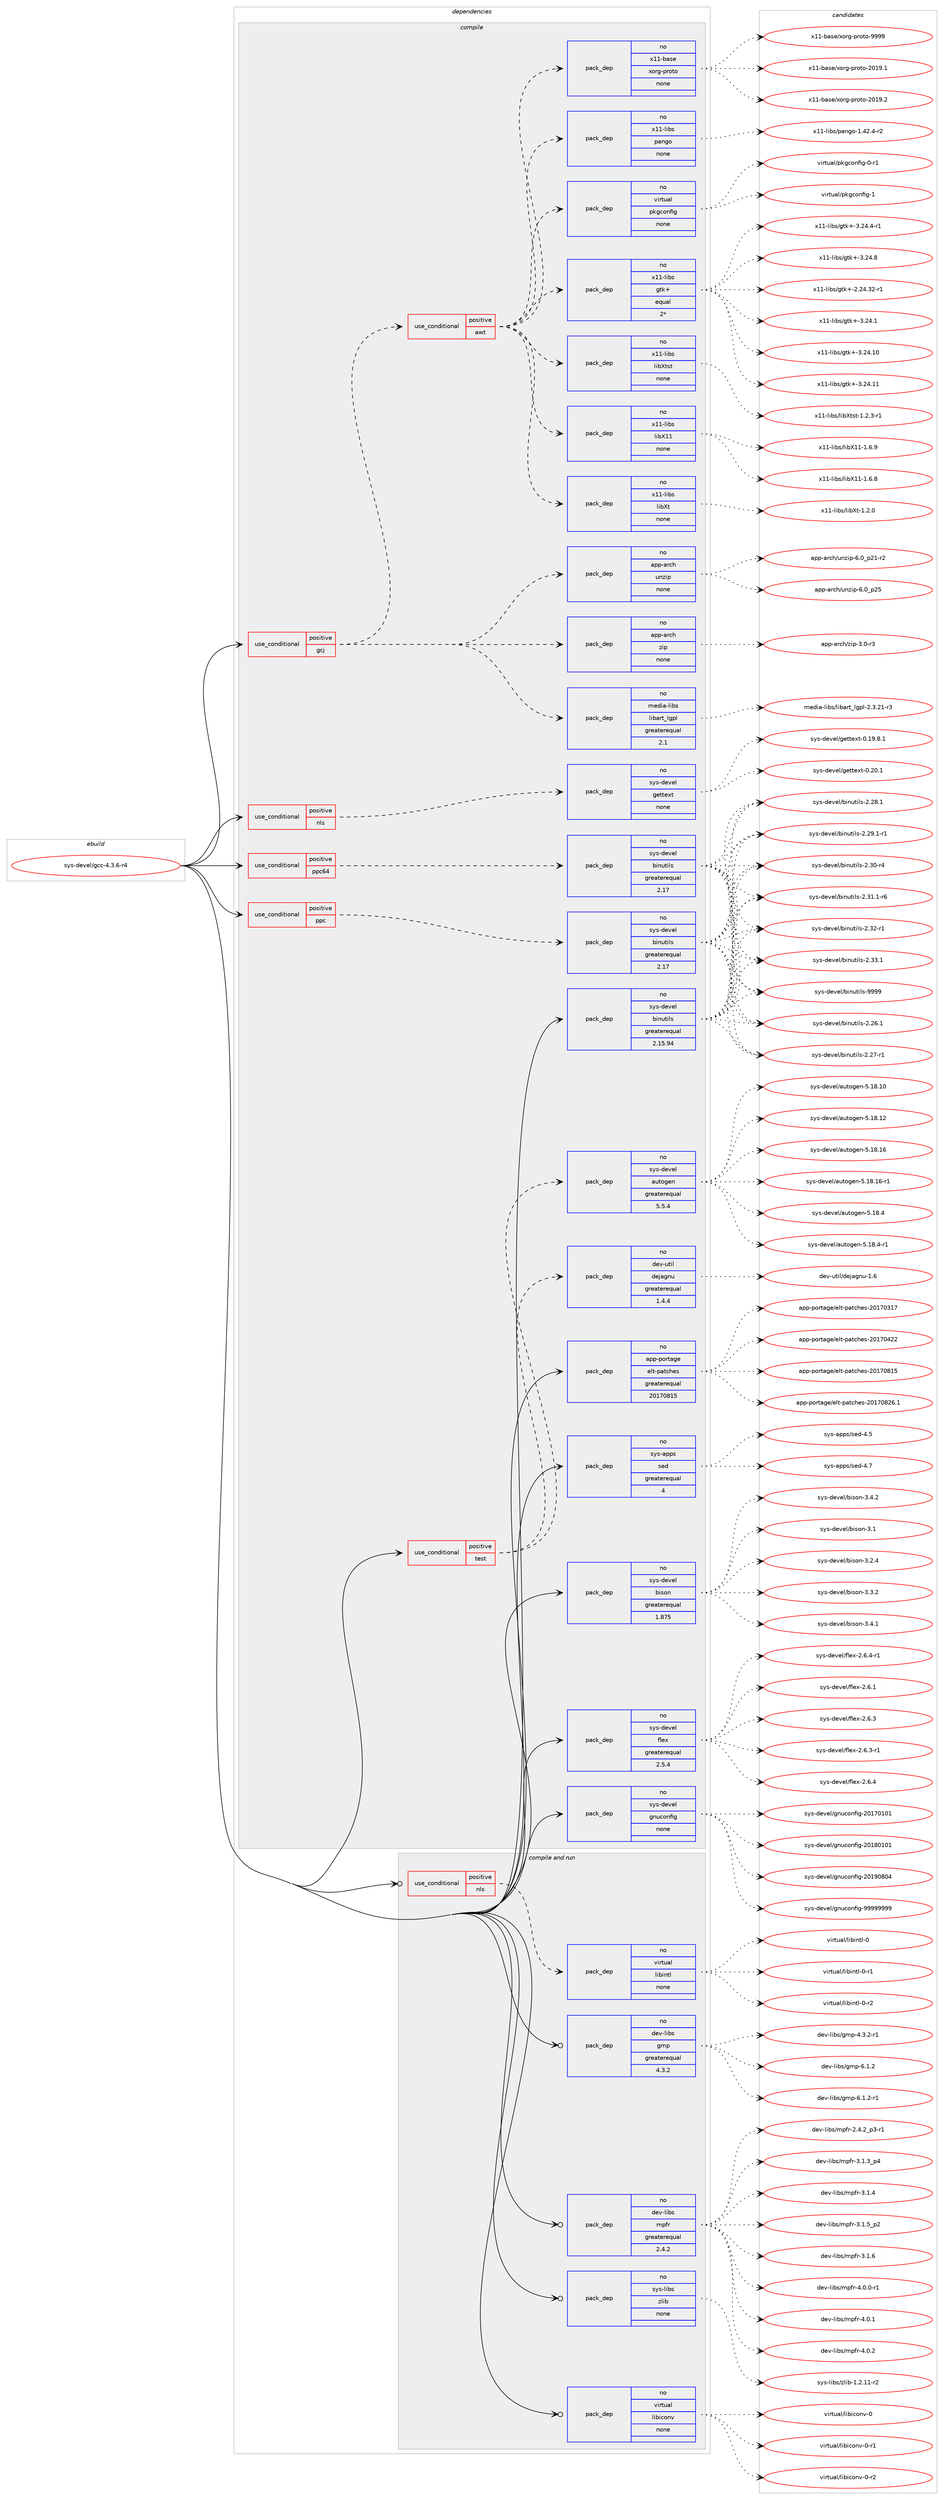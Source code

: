 digraph prolog {

# *************
# Graph options
# *************

newrank=true;
concentrate=true;
compound=true;
graph [rankdir=LR,fontname=Helvetica,fontsize=10,ranksep=1.5];#, ranksep=2.5, nodesep=0.2];
edge  [arrowhead=vee];
node  [fontname=Helvetica,fontsize=10];

# **********
# The ebuild
# **********

subgraph cluster_leftcol {
color=gray;
rank=same;
label=<<i>ebuild</i>>;
id [label="sys-devel/gcc-4.3.6-r4", color=red, width=4, href="../sys-devel/gcc-4.3.6-r4.svg"];
}

# ****************
# The dependencies
# ****************

subgraph cluster_midcol {
color=gray;
label=<<i>dependencies</i>>;
subgraph cluster_compile {
fillcolor="#eeeeee";
style=filled;
label=<<i>compile</i>>;
subgraph cond213750 {
dependency889070 [label=<<TABLE BORDER="0" CELLBORDER="1" CELLSPACING="0" CELLPADDING="4"><TR><TD ROWSPAN="3" CELLPADDING="10">use_conditional</TD></TR><TR><TD>positive</TD></TR><TR><TD>gcj</TD></TR></TABLE>>, shape=none, color=red];
subgraph cond213751 {
dependency889071 [label=<<TABLE BORDER="0" CELLBORDER="1" CELLSPACING="0" CELLPADDING="4"><TR><TD ROWSPAN="3" CELLPADDING="10">use_conditional</TD></TR><TR><TD>positive</TD></TR><TR><TD>awt</TD></TR></TABLE>>, shape=none, color=red];
subgraph pack659759 {
dependency889072 [label=<<TABLE BORDER="0" CELLBORDER="1" CELLSPACING="0" CELLPADDING="4" WIDTH="220"><TR><TD ROWSPAN="6" CELLPADDING="30">pack_dep</TD></TR><TR><TD WIDTH="110">no</TD></TR><TR><TD>x11-base</TD></TR><TR><TD>xorg-proto</TD></TR><TR><TD>none</TD></TR><TR><TD></TD></TR></TABLE>>, shape=none, color=blue];
}
dependency889071:e -> dependency889072:w [weight=20,style="dashed",arrowhead="vee"];
subgraph pack659760 {
dependency889073 [label=<<TABLE BORDER="0" CELLBORDER="1" CELLSPACING="0" CELLPADDING="4" WIDTH="220"><TR><TD ROWSPAN="6" CELLPADDING="30">pack_dep</TD></TR><TR><TD WIDTH="110">no</TD></TR><TR><TD>x11-libs</TD></TR><TR><TD>libXt</TD></TR><TR><TD>none</TD></TR><TR><TD></TD></TR></TABLE>>, shape=none, color=blue];
}
dependency889071:e -> dependency889073:w [weight=20,style="dashed",arrowhead="vee"];
subgraph pack659761 {
dependency889074 [label=<<TABLE BORDER="0" CELLBORDER="1" CELLSPACING="0" CELLPADDING="4" WIDTH="220"><TR><TD ROWSPAN="6" CELLPADDING="30">pack_dep</TD></TR><TR><TD WIDTH="110">no</TD></TR><TR><TD>x11-libs</TD></TR><TR><TD>libX11</TD></TR><TR><TD>none</TD></TR><TR><TD></TD></TR></TABLE>>, shape=none, color=blue];
}
dependency889071:e -> dependency889074:w [weight=20,style="dashed",arrowhead="vee"];
subgraph pack659762 {
dependency889075 [label=<<TABLE BORDER="0" CELLBORDER="1" CELLSPACING="0" CELLPADDING="4" WIDTH="220"><TR><TD ROWSPAN="6" CELLPADDING="30">pack_dep</TD></TR><TR><TD WIDTH="110">no</TD></TR><TR><TD>x11-libs</TD></TR><TR><TD>libXtst</TD></TR><TR><TD>none</TD></TR><TR><TD></TD></TR></TABLE>>, shape=none, color=blue];
}
dependency889071:e -> dependency889075:w [weight=20,style="dashed",arrowhead="vee"];
subgraph pack659763 {
dependency889076 [label=<<TABLE BORDER="0" CELLBORDER="1" CELLSPACING="0" CELLPADDING="4" WIDTH="220"><TR><TD ROWSPAN="6" CELLPADDING="30">pack_dep</TD></TR><TR><TD WIDTH="110">no</TD></TR><TR><TD>x11-libs</TD></TR><TR><TD>gtk+</TD></TR><TR><TD>equal</TD></TR><TR><TD>2*</TD></TR></TABLE>>, shape=none, color=blue];
}
dependency889071:e -> dependency889076:w [weight=20,style="dashed",arrowhead="vee"];
subgraph pack659764 {
dependency889077 [label=<<TABLE BORDER="0" CELLBORDER="1" CELLSPACING="0" CELLPADDING="4" WIDTH="220"><TR><TD ROWSPAN="6" CELLPADDING="30">pack_dep</TD></TR><TR><TD WIDTH="110">no</TD></TR><TR><TD>virtual</TD></TR><TR><TD>pkgconfig</TD></TR><TR><TD>none</TD></TR><TR><TD></TD></TR></TABLE>>, shape=none, color=blue];
}
dependency889071:e -> dependency889077:w [weight=20,style="dashed",arrowhead="vee"];
subgraph pack659765 {
dependency889078 [label=<<TABLE BORDER="0" CELLBORDER="1" CELLSPACING="0" CELLPADDING="4" WIDTH="220"><TR><TD ROWSPAN="6" CELLPADDING="30">pack_dep</TD></TR><TR><TD WIDTH="110">no</TD></TR><TR><TD>x11-libs</TD></TR><TR><TD>pango</TD></TR><TR><TD>none</TD></TR><TR><TD></TD></TR></TABLE>>, shape=none, color=blue];
}
dependency889071:e -> dependency889078:w [weight=20,style="dashed",arrowhead="vee"];
}
dependency889070:e -> dependency889071:w [weight=20,style="dashed",arrowhead="vee"];
subgraph pack659766 {
dependency889079 [label=<<TABLE BORDER="0" CELLBORDER="1" CELLSPACING="0" CELLPADDING="4" WIDTH="220"><TR><TD ROWSPAN="6" CELLPADDING="30">pack_dep</TD></TR><TR><TD WIDTH="110">no</TD></TR><TR><TD>media-libs</TD></TR><TR><TD>libart_lgpl</TD></TR><TR><TD>greaterequal</TD></TR><TR><TD>2.1</TD></TR></TABLE>>, shape=none, color=blue];
}
dependency889070:e -> dependency889079:w [weight=20,style="dashed",arrowhead="vee"];
subgraph pack659767 {
dependency889080 [label=<<TABLE BORDER="0" CELLBORDER="1" CELLSPACING="0" CELLPADDING="4" WIDTH="220"><TR><TD ROWSPAN="6" CELLPADDING="30">pack_dep</TD></TR><TR><TD WIDTH="110">no</TD></TR><TR><TD>app-arch</TD></TR><TR><TD>zip</TD></TR><TR><TD>none</TD></TR><TR><TD></TD></TR></TABLE>>, shape=none, color=blue];
}
dependency889070:e -> dependency889080:w [weight=20,style="dashed",arrowhead="vee"];
subgraph pack659768 {
dependency889081 [label=<<TABLE BORDER="0" CELLBORDER="1" CELLSPACING="0" CELLPADDING="4" WIDTH="220"><TR><TD ROWSPAN="6" CELLPADDING="30">pack_dep</TD></TR><TR><TD WIDTH="110">no</TD></TR><TR><TD>app-arch</TD></TR><TR><TD>unzip</TD></TR><TR><TD>none</TD></TR><TR><TD></TD></TR></TABLE>>, shape=none, color=blue];
}
dependency889070:e -> dependency889081:w [weight=20,style="dashed",arrowhead="vee"];
}
id:e -> dependency889070:w [weight=20,style="solid",arrowhead="vee"];
subgraph cond213752 {
dependency889082 [label=<<TABLE BORDER="0" CELLBORDER="1" CELLSPACING="0" CELLPADDING="4"><TR><TD ROWSPAN="3" CELLPADDING="10">use_conditional</TD></TR><TR><TD>positive</TD></TR><TR><TD>nls</TD></TR></TABLE>>, shape=none, color=red];
subgraph pack659769 {
dependency889083 [label=<<TABLE BORDER="0" CELLBORDER="1" CELLSPACING="0" CELLPADDING="4" WIDTH="220"><TR><TD ROWSPAN="6" CELLPADDING="30">pack_dep</TD></TR><TR><TD WIDTH="110">no</TD></TR><TR><TD>sys-devel</TD></TR><TR><TD>gettext</TD></TR><TR><TD>none</TD></TR><TR><TD></TD></TR></TABLE>>, shape=none, color=blue];
}
dependency889082:e -> dependency889083:w [weight=20,style="dashed",arrowhead="vee"];
}
id:e -> dependency889082:w [weight=20,style="solid",arrowhead="vee"];
subgraph cond213753 {
dependency889084 [label=<<TABLE BORDER="0" CELLBORDER="1" CELLSPACING="0" CELLPADDING="4"><TR><TD ROWSPAN="3" CELLPADDING="10">use_conditional</TD></TR><TR><TD>positive</TD></TR><TR><TD>ppc</TD></TR></TABLE>>, shape=none, color=red];
subgraph pack659770 {
dependency889085 [label=<<TABLE BORDER="0" CELLBORDER="1" CELLSPACING="0" CELLPADDING="4" WIDTH="220"><TR><TD ROWSPAN="6" CELLPADDING="30">pack_dep</TD></TR><TR><TD WIDTH="110">no</TD></TR><TR><TD>sys-devel</TD></TR><TR><TD>binutils</TD></TR><TR><TD>greaterequal</TD></TR><TR><TD>2.17</TD></TR></TABLE>>, shape=none, color=blue];
}
dependency889084:e -> dependency889085:w [weight=20,style="dashed",arrowhead="vee"];
}
id:e -> dependency889084:w [weight=20,style="solid",arrowhead="vee"];
subgraph cond213754 {
dependency889086 [label=<<TABLE BORDER="0" CELLBORDER="1" CELLSPACING="0" CELLPADDING="4"><TR><TD ROWSPAN="3" CELLPADDING="10">use_conditional</TD></TR><TR><TD>positive</TD></TR><TR><TD>ppc64</TD></TR></TABLE>>, shape=none, color=red];
subgraph pack659771 {
dependency889087 [label=<<TABLE BORDER="0" CELLBORDER="1" CELLSPACING="0" CELLPADDING="4" WIDTH="220"><TR><TD ROWSPAN="6" CELLPADDING="30">pack_dep</TD></TR><TR><TD WIDTH="110">no</TD></TR><TR><TD>sys-devel</TD></TR><TR><TD>binutils</TD></TR><TR><TD>greaterequal</TD></TR><TR><TD>2.17</TD></TR></TABLE>>, shape=none, color=blue];
}
dependency889086:e -> dependency889087:w [weight=20,style="dashed",arrowhead="vee"];
}
id:e -> dependency889086:w [weight=20,style="solid",arrowhead="vee"];
subgraph cond213755 {
dependency889088 [label=<<TABLE BORDER="0" CELLBORDER="1" CELLSPACING="0" CELLPADDING="4"><TR><TD ROWSPAN="3" CELLPADDING="10">use_conditional</TD></TR><TR><TD>positive</TD></TR><TR><TD>test</TD></TR></TABLE>>, shape=none, color=red];
subgraph pack659772 {
dependency889089 [label=<<TABLE BORDER="0" CELLBORDER="1" CELLSPACING="0" CELLPADDING="4" WIDTH="220"><TR><TD ROWSPAN="6" CELLPADDING="30">pack_dep</TD></TR><TR><TD WIDTH="110">no</TD></TR><TR><TD>dev-util</TD></TR><TR><TD>dejagnu</TD></TR><TR><TD>greaterequal</TD></TR><TR><TD>1.4.4</TD></TR></TABLE>>, shape=none, color=blue];
}
dependency889088:e -> dependency889089:w [weight=20,style="dashed",arrowhead="vee"];
subgraph pack659773 {
dependency889090 [label=<<TABLE BORDER="0" CELLBORDER="1" CELLSPACING="0" CELLPADDING="4" WIDTH="220"><TR><TD ROWSPAN="6" CELLPADDING="30">pack_dep</TD></TR><TR><TD WIDTH="110">no</TD></TR><TR><TD>sys-devel</TD></TR><TR><TD>autogen</TD></TR><TR><TD>greaterequal</TD></TR><TR><TD>5.5.4</TD></TR></TABLE>>, shape=none, color=blue];
}
dependency889088:e -> dependency889090:w [weight=20,style="dashed",arrowhead="vee"];
}
id:e -> dependency889088:w [weight=20,style="solid",arrowhead="vee"];
subgraph pack659774 {
dependency889091 [label=<<TABLE BORDER="0" CELLBORDER="1" CELLSPACING="0" CELLPADDING="4" WIDTH="220"><TR><TD ROWSPAN="6" CELLPADDING="30">pack_dep</TD></TR><TR><TD WIDTH="110">no</TD></TR><TR><TD>app-portage</TD></TR><TR><TD>elt-patches</TD></TR><TR><TD>greaterequal</TD></TR><TR><TD>20170815</TD></TR></TABLE>>, shape=none, color=blue];
}
id:e -> dependency889091:w [weight=20,style="solid",arrowhead="vee"];
subgraph pack659775 {
dependency889092 [label=<<TABLE BORDER="0" CELLBORDER="1" CELLSPACING="0" CELLPADDING="4" WIDTH="220"><TR><TD ROWSPAN="6" CELLPADDING="30">pack_dep</TD></TR><TR><TD WIDTH="110">no</TD></TR><TR><TD>sys-apps</TD></TR><TR><TD>sed</TD></TR><TR><TD>greaterequal</TD></TR><TR><TD>4</TD></TR></TABLE>>, shape=none, color=blue];
}
id:e -> dependency889092:w [weight=20,style="solid",arrowhead="vee"];
subgraph pack659776 {
dependency889093 [label=<<TABLE BORDER="0" CELLBORDER="1" CELLSPACING="0" CELLPADDING="4" WIDTH="220"><TR><TD ROWSPAN="6" CELLPADDING="30">pack_dep</TD></TR><TR><TD WIDTH="110">no</TD></TR><TR><TD>sys-devel</TD></TR><TR><TD>binutils</TD></TR><TR><TD>greaterequal</TD></TR><TR><TD>2.15.94</TD></TR></TABLE>>, shape=none, color=blue];
}
id:e -> dependency889093:w [weight=20,style="solid",arrowhead="vee"];
subgraph pack659777 {
dependency889094 [label=<<TABLE BORDER="0" CELLBORDER="1" CELLSPACING="0" CELLPADDING="4" WIDTH="220"><TR><TD ROWSPAN="6" CELLPADDING="30">pack_dep</TD></TR><TR><TD WIDTH="110">no</TD></TR><TR><TD>sys-devel</TD></TR><TR><TD>bison</TD></TR><TR><TD>greaterequal</TD></TR><TR><TD>1.875</TD></TR></TABLE>>, shape=none, color=blue];
}
id:e -> dependency889094:w [weight=20,style="solid",arrowhead="vee"];
subgraph pack659778 {
dependency889095 [label=<<TABLE BORDER="0" CELLBORDER="1" CELLSPACING="0" CELLPADDING="4" WIDTH="220"><TR><TD ROWSPAN="6" CELLPADDING="30">pack_dep</TD></TR><TR><TD WIDTH="110">no</TD></TR><TR><TD>sys-devel</TD></TR><TR><TD>flex</TD></TR><TR><TD>greaterequal</TD></TR><TR><TD>2.5.4</TD></TR></TABLE>>, shape=none, color=blue];
}
id:e -> dependency889095:w [weight=20,style="solid",arrowhead="vee"];
subgraph pack659779 {
dependency889096 [label=<<TABLE BORDER="0" CELLBORDER="1" CELLSPACING="0" CELLPADDING="4" WIDTH="220"><TR><TD ROWSPAN="6" CELLPADDING="30">pack_dep</TD></TR><TR><TD WIDTH="110">no</TD></TR><TR><TD>sys-devel</TD></TR><TR><TD>gnuconfig</TD></TR><TR><TD>none</TD></TR><TR><TD></TD></TR></TABLE>>, shape=none, color=blue];
}
id:e -> dependency889096:w [weight=20,style="solid",arrowhead="vee"];
}
subgraph cluster_compileandrun {
fillcolor="#eeeeee";
style=filled;
label=<<i>compile and run</i>>;
subgraph cond213756 {
dependency889097 [label=<<TABLE BORDER="0" CELLBORDER="1" CELLSPACING="0" CELLPADDING="4"><TR><TD ROWSPAN="3" CELLPADDING="10">use_conditional</TD></TR><TR><TD>positive</TD></TR><TR><TD>nls</TD></TR></TABLE>>, shape=none, color=red];
subgraph pack659780 {
dependency889098 [label=<<TABLE BORDER="0" CELLBORDER="1" CELLSPACING="0" CELLPADDING="4" WIDTH="220"><TR><TD ROWSPAN="6" CELLPADDING="30">pack_dep</TD></TR><TR><TD WIDTH="110">no</TD></TR><TR><TD>virtual</TD></TR><TR><TD>libintl</TD></TR><TR><TD>none</TD></TR><TR><TD></TD></TR></TABLE>>, shape=none, color=blue];
}
dependency889097:e -> dependency889098:w [weight=20,style="dashed",arrowhead="vee"];
}
id:e -> dependency889097:w [weight=20,style="solid",arrowhead="odotvee"];
subgraph pack659781 {
dependency889099 [label=<<TABLE BORDER="0" CELLBORDER="1" CELLSPACING="0" CELLPADDING="4" WIDTH="220"><TR><TD ROWSPAN="6" CELLPADDING="30">pack_dep</TD></TR><TR><TD WIDTH="110">no</TD></TR><TR><TD>dev-libs</TD></TR><TR><TD>gmp</TD></TR><TR><TD>greaterequal</TD></TR><TR><TD>4.3.2</TD></TR></TABLE>>, shape=none, color=blue];
}
id:e -> dependency889099:w [weight=20,style="solid",arrowhead="odotvee"];
subgraph pack659782 {
dependency889100 [label=<<TABLE BORDER="0" CELLBORDER="1" CELLSPACING="0" CELLPADDING="4" WIDTH="220"><TR><TD ROWSPAN="6" CELLPADDING="30">pack_dep</TD></TR><TR><TD WIDTH="110">no</TD></TR><TR><TD>dev-libs</TD></TR><TR><TD>mpfr</TD></TR><TR><TD>greaterequal</TD></TR><TR><TD>2.4.2</TD></TR></TABLE>>, shape=none, color=blue];
}
id:e -> dependency889100:w [weight=20,style="solid",arrowhead="odotvee"];
subgraph pack659783 {
dependency889101 [label=<<TABLE BORDER="0" CELLBORDER="1" CELLSPACING="0" CELLPADDING="4" WIDTH="220"><TR><TD ROWSPAN="6" CELLPADDING="30">pack_dep</TD></TR><TR><TD WIDTH="110">no</TD></TR><TR><TD>sys-libs</TD></TR><TR><TD>zlib</TD></TR><TR><TD>none</TD></TR><TR><TD></TD></TR></TABLE>>, shape=none, color=blue];
}
id:e -> dependency889101:w [weight=20,style="solid",arrowhead="odotvee"];
subgraph pack659784 {
dependency889102 [label=<<TABLE BORDER="0" CELLBORDER="1" CELLSPACING="0" CELLPADDING="4" WIDTH="220"><TR><TD ROWSPAN="6" CELLPADDING="30">pack_dep</TD></TR><TR><TD WIDTH="110">no</TD></TR><TR><TD>virtual</TD></TR><TR><TD>libiconv</TD></TR><TR><TD>none</TD></TR><TR><TD></TD></TR></TABLE>>, shape=none, color=blue];
}
id:e -> dependency889102:w [weight=20,style="solid",arrowhead="odotvee"];
}
subgraph cluster_run {
fillcolor="#eeeeee";
style=filled;
label=<<i>run</i>>;
}
}

# **************
# The candidates
# **************

subgraph cluster_choices {
rank=same;
color=gray;
label=<<i>candidates</i>>;

subgraph choice659759 {
color=black;
nodesep=1;
choice1204949459897115101471201111141034511211411111611145504849574649 [label="x11-base/xorg-proto-2019.1", color=red, width=4,href="../x11-base/xorg-proto-2019.1.svg"];
choice1204949459897115101471201111141034511211411111611145504849574650 [label="x11-base/xorg-proto-2019.2", color=red, width=4,href="../x11-base/xorg-proto-2019.2.svg"];
choice120494945989711510147120111114103451121141111161114557575757 [label="x11-base/xorg-proto-9999", color=red, width=4,href="../x11-base/xorg-proto-9999.svg"];
dependency889072:e -> choice1204949459897115101471201111141034511211411111611145504849574649:w [style=dotted,weight="100"];
dependency889072:e -> choice1204949459897115101471201111141034511211411111611145504849574650:w [style=dotted,weight="100"];
dependency889072:e -> choice120494945989711510147120111114103451121141111161114557575757:w [style=dotted,weight="100"];
}
subgraph choice659760 {
color=black;
nodesep=1;
choice12049494510810598115471081059888116454946504648 [label="x11-libs/libXt-1.2.0", color=red, width=4,href="../x11-libs/libXt-1.2.0.svg"];
dependency889073:e -> choice12049494510810598115471081059888116454946504648:w [style=dotted,weight="100"];
}
subgraph choice659761 {
color=black;
nodesep=1;
choice120494945108105981154710810598884949454946544656 [label="x11-libs/libX11-1.6.8", color=red, width=4,href="../x11-libs/libX11-1.6.8.svg"];
choice120494945108105981154710810598884949454946544657 [label="x11-libs/libX11-1.6.9", color=red, width=4,href="../x11-libs/libX11-1.6.9.svg"];
dependency889074:e -> choice120494945108105981154710810598884949454946544656:w [style=dotted,weight="100"];
dependency889074:e -> choice120494945108105981154710810598884949454946544657:w [style=dotted,weight="100"];
}
subgraph choice659762 {
color=black;
nodesep=1;
choice120494945108105981154710810598881161151164549465046514511449 [label="x11-libs/libXtst-1.2.3-r1", color=red, width=4,href="../x11-libs/libXtst-1.2.3-r1.svg"];
dependency889075:e -> choice120494945108105981154710810598881161151164549465046514511449:w [style=dotted,weight="100"];
}
subgraph choice659763 {
color=black;
nodesep=1;
choice12049494510810598115471031161074345504650524651504511449 [label="x11-libs/gtk+-2.24.32-r1", color=red, width=4,href="../x11-libs/gtk+-2.24.32-r1.svg"];
choice12049494510810598115471031161074345514650524649 [label="x11-libs/gtk+-3.24.1", color=red, width=4,href="../x11-libs/gtk+-3.24.1.svg"];
choice1204949451081059811547103116107434551465052464948 [label="x11-libs/gtk+-3.24.10", color=red, width=4,href="../x11-libs/gtk+-3.24.10.svg"];
choice1204949451081059811547103116107434551465052464949 [label="x11-libs/gtk+-3.24.11", color=red, width=4,href="../x11-libs/gtk+-3.24.11.svg"];
choice120494945108105981154710311610743455146505246524511449 [label="x11-libs/gtk+-3.24.4-r1", color=red, width=4,href="../x11-libs/gtk+-3.24.4-r1.svg"];
choice12049494510810598115471031161074345514650524656 [label="x11-libs/gtk+-3.24.8", color=red, width=4,href="../x11-libs/gtk+-3.24.8.svg"];
dependency889076:e -> choice12049494510810598115471031161074345504650524651504511449:w [style=dotted,weight="100"];
dependency889076:e -> choice12049494510810598115471031161074345514650524649:w [style=dotted,weight="100"];
dependency889076:e -> choice1204949451081059811547103116107434551465052464948:w [style=dotted,weight="100"];
dependency889076:e -> choice1204949451081059811547103116107434551465052464949:w [style=dotted,weight="100"];
dependency889076:e -> choice120494945108105981154710311610743455146505246524511449:w [style=dotted,weight="100"];
dependency889076:e -> choice12049494510810598115471031161074345514650524656:w [style=dotted,weight="100"];
}
subgraph choice659764 {
color=black;
nodesep=1;
choice11810511411611797108471121071039911111010210510345484511449 [label="virtual/pkgconfig-0-r1", color=red, width=4,href="../virtual/pkgconfig-0-r1.svg"];
choice1181051141161179710847112107103991111101021051034549 [label="virtual/pkgconfig-1", color=red, width=4,href="../virtual/pkgconfig-1.svg"];
dependency889077:e -> choice11810511411611797108471121071039911111010210510345484511449:w [style=dotted,weight="100"];
dependency889077:e -> choice1181051141161179710847112107103991111101021051034549:w [style=dotted,weight="100"];
}
subgraph choice659765 {
color=black;
nodesep=1;
choice120494945108105981154711297110103111454946525046524511450 [label="x11-libs/pango-1.42.4-r2", color=red, width=4,href="../x11-libs/pango-1.42.4-r2.svg"];
dependency889078:e -> choice120494945108105981154711297110103111454946525046524511450:w [style=dotted,weight="100"];
}
subgraph choice659766 {
color=black;
nodesep=1;
choice10910110010597451081059811547108105989711411695108103112108455046514650494511451 [label="media-libs/libart_lgpl-2.3.21-r3", color=red, width=4,href="../media-libs/libart_lgpl-2.3.21-r3.svg"];
dependency889079:e -> choice10910110010597451081059811547108105989711411695108103112108455046514650494511451:w [style=dotted,weight="100"];
}
subgraph choice659767 {
color=black;
nodesep=1;
choice9711211245971149910447122105112455146484511451 [label="app-arch/zip-3.0-r3", color=red, width=4,href="../app-arch/zip-3.0-r3.svg"];
dependency889080:e -> choice9711211245971149910447122105112455146484511451:w [style=dotted,weight="100"];
}
subgraph choice659768 {
color=black;
nodesep=1;
choice9711211245971149910447117110122105112455446489511250494511450 [label="app-arch/unzip-6.0_p21-r2", color=red, width=4,href="../app-arch/unzip-6.0_p21-r2.svg"];
choice971121124597114991044711711012210511245544648951125053 [label="app-arch/unzip-6.0_p25", color=red, width=4,href="../app-arch/unzip-6.0_p25.svg"];
dependency889081:e -> choice9711211245971149910447117110122105112455446489511250494511450:w [style=dotted,weight="100"];
dependency889081:e -> choice971121124597114991044711711012210511245544648951125053:w [style=dotted,weight="100"];
}
subgraph choice659769 {
color=black;
nodesep=1;
choice1151211154510010111810110847103101116116101120116454846495746564649 [label="sys-devel/gettext-0.19.8.1", color=red, width=4,href="../sys-devel/gettext-0.19.8.1.svg"];
choice115121115451001011181011084710310111611610112011645484650484649 [label="sys-devel/gettext-0.20.1", color=red, width=4,href="../sys-devel/gettext-0.20.1.svg"];
dependency889083:e -> choice1151211154510010111810110847103101116116101120116454846495746564649:w [style=dotted,weight="100"];
dependency889083:e -> choice115121115451001011181011084710310111611610112011645484650484649:w [style=dotted,weight="100"];
}
subgraph choice659770 {
color=black;
nodesep=1;
choice11512111545100101118101108479810511011711610510811545504650544649 [label="sys-devel/binutils-2.26.1", color=red, width=4,href="../sys-devel/binutils-2.26.1.svg"];
choice11512111545100101118101108479810511011711610510811545504650554511449 [label="sys-devel/binutils-2.27-r1", color=red, width=4,href="../sys-devel/binutils-2.27-r1.svg"];
choice11512111545100101118101108479810511011711610510811545504650564649 [label="sys-devel/binutils-2.28.1", color=red, width=4,href="../sys-devel/binutils-2.28.1.svg"];
choice115121115451001011181011084798105110117116105108115455046505746494511449 [label="sys-devel/binutils-2.29.1-r1", color=red, width=4,href="../sys-devel/binutils-2.29.1-r1.svg"];
choice11512111545100101118101108479810511011711610510811545504651484511452 [label="sys-devel/binutils-2.30-r4", color=red, width=4,href="../sys-devel/binutils-2.30-r4.svg"];
choice115121115451001011181011084798105110117116105108115455046514946494511454 [label="sys-devel/binutils-2.31.1-r6", color=red, width=4,href="../sys-devel/binutils-2.31.1-r6.svg"];
choice11512111545100101118101108479810511011711610510811545504651504511449 [label="sys-devel/binutils-2.32-r1", color=red, width=4,href="../sys-devel/binutils-2.32-r1.svg"];
choice11512111545100101118101108479810511011711610510811545504651514649 [label="sys-devel/binutils-2.33.1", color=red, width=4,href="../sys-devel/binutils-2.33.1.svg"];
choice1151211154510010111810110847981051101171161051081154557575757 [label="sys-devel/binutils-9999", color=red, width=4,href="../sys-devel/binutils-9999.svg"];
dependency889085:e -> choice11512111545100101118101108479810511011711610510811545504650544649:w [style=dotted,weight="100"];
dependency889085:e -> choice11512111545100101118101108479810511011711610510811545504650554511449:w [style=dotted,weight="100"];
dependency889085:e -> choice11512111545100101118101108479810511011711610510811545504650564649:w [style=dotted,weight="100"];
dependency889085:e -> choice115121115451001011181011084798105110117116105108115455046505746494511449:w [style=dotted,weight="100"];
dependency889085:e -> choice11512111545100101118101108479810511011711610510811545504651484511452:w [style=dotted,weight="100"];
dependency889085:e -> choice115121115451001011181011084798105110117116105108115455046514946494511454:w [style=dotted,weight="100"];
dependency889085:e -> choice11512111545100101118101108479810511011711610510811545504651504511449:w [style=dotted,weight="100"];
dependency889085:e -> choice11512111545100101118101108479810511011711610510811545504651514649:w [style=dotted,weight="100"];
dependency889085:e -> choice1151211154510010111810110847981051101171161051081154557575757:w [style=dotted,weight="100"];
}
subgraph choice659771 {
color=black;
nodesep=1;
choice11512111545100101118101108479810511011711610510811545504650544649 [label="sys-devel/binutils-2.26.1", color=red, width=4,href="../sys-devel/binutils-2.26.1.svg"];
choice11512111545100101118101108479810511011711610510811545504650554511449 [label="sys-devel/binutils-2.27-r1", color=red, width=4,href="../sys-devel/binutils-2.27-r1.svg"];
choice11512111545100101118101108479810511011711610510811545504650564649 [label="sys-devel/binutils-2.28.1", color=red, width=4,href="../sys-devel/binutils-2.28.1.svg"];
choice115121115451001011181011084798105110117116105108115455046505746494511449 [label="sys-devel/binutils-2.29.1-r1", color=red, width=4,href="../sys-devel/binutils-2.29.1-r1.svg"];
choice11512111545100101118101108479810511011711610510811545504651484511452 [label="sys-devel/binutils-2.30-r4", color=red, width=4,href="../sys-devel/binutils-2.30-r4.svg"];
choice115121115451001011181011084798105110117116105108115455046514946494511454 [label="sys-devel/binutils-2.31.1-r6", color=red, width=4,href="../sys-devel/binutils-2.31.1-r6.svg"];
choice11512111545100101118101108479810511011711610510811545504651504511449 [label="sys-devel/binutils-2.32-r1", color=red, width=4,href="../sys-devel/binutils-2.32-r1.svg"];
choice11512111545100101118101108479810511011711610510811545504651514649 [label="sys-devel/binutils-2.33.1", color=red, width=4,href="../sys-devel/binutils-2.33.1.svg"];
choice1151211154510010111810110847981051101171161051081154557575757 [label="sys-devel/binutils-9999", color=red, width=4,href="../sys-devel/binutils-9999.svg"];
dependency889087:e -> choice11512111545100101118101108479810511011711610510811545504650544649:w [style=dotted,weight="100"];
dependency889087:e -> choice11512111545100101118101108479810511011711610510811545504650554511449:w [style=dotted,weight="100"];
dependency889087:e -> choice11512111545100101118101108479810511011711610510811545504650564649:w [style=dotted,weight="100"];
dependency889087:e -> choice115121115451001011181011084798105110117116105108115455046505746494511449:w [style=dotted,weight="100"];
dependency889087:e -> choice11512111545100101118101108479810511011711610510811545504651484511452:w [style=dotted,weight="100"];
dependency889087:e -> choice115121115451001011181011084798105110117116105108115455046514946494511454:w [style=dotted,weight="100"];
dependency889087:e -> choice11512111545100101118101108479810511011711610510811545504651504511449:w [style=dotted,weight="100"];
dependency889087:e -> choice11512111545100101118101108479810511011711610510811545504651514649:w [style=dotted,weight="100"];
dependency889087:e -> choice1151211154510010111810110847981051101171161051081154557575757:w [style=dotted,weight="100"];
}
subgraph choice659772 {
color=black;
nodesep=1;
choice10010111845117116105108471001011069710311011745494654 [label="dev-util/dejagnu-1.6", color=red, width=4,href="../dev-util/dejagnu-1.6.svg"];
dependency889089:e -> choice10010111845117116105108471001011069710311011745494654:w [style=dotted,weight="100"];
}
subgraph choice659773 {
color=black;
nodesep=1;
choice1151211154510010111810110847971171161111031011104553464956464948 [label="sys-devel/autogen-5.18.10", color=red, width=4,href="../sys-devel/autogen-5.18.10.svg"];
choice1151211154510010111810110847971171161111031011104553464956464950 [label="sys-devel/autogen-5.18.12", color=red, width=4,href="../sys-devel/autogen-5.18.12.svg"];
choice1151211154510010111810110847971171161111031011104553464956464954 [label="sys-devel/autogen-5.18.16", color=red, width=4,href="../sys-devel/autogen-5.18.16.svg"];
choice11512111545100101118101108479711711611110310111045534649564649544511449 [label="sys-devel/autogen-5.18.16-r1", color=red, width=4,href="../sys-devel/autogen-5.18.16-r1.svg"];
choice11512111545100101118101108479711711611110310111045534649564652 [label="sys-devel/autogen-5.18.4", color=red, width=4,href="../sys-devel/autogen-5.18.4.svg"];
choice115121115451001011181011084797117116111103101110455346495646524511449 [label="sys-devel/autogen-5.18.4-r1", color=red, width=4,href="../sys-devel/autogen-5.18.4-r1.svg"];
dependency889090:e -> choice1151211154510010111810110847971171161111031011104553464956464948:w [style=dotted,weight="100"];
dependency889090:e -> choice1151211154510010111810110847971171161111031011104553464956464950:w [style=dotted,weight="100"];
dependency889090:e -> choice1151211154510010111810110847971171161111031011104553464956464954:w [style=dotted,weight="100"];
dependency889090:e -> choice11512111545100101118101108479711711611110310111045534649564649544511449:w [style=dotted,weight="100"];
dependency889090:e -> choice11512111545100101118101108479711711611110310111045534649564652:w [style=dotted,weight="100"];
dependency889090:e -> choice115121115451001011181011084797117116111103101110455346495646524511449:w [style=dotted,weight="100"];
}
subgraph choice659774 {
color=black;
nodesep=1;
choice97112112451121111141169710310147101108116451129711699104101115455048495548514955 [label="app-portage/elt-patches-20170317", color=red, width=4,href="../app-portage/elt-patches-20170317.svg"];
choice97112112451121111141169710310147101108116451129711699104101115455048495548525050 [label="app-portage/elt-patches-20170422", color=red, width=4,href="../app-portage/elt-patches-20170422.svg"];
choice97112112451121111141169710310147101108116451129711699104101115455048495548564953 [label="app-portage/elt-patches-20170815", color=red, width=4,href="../app-portage/elt-patches-20170815.svg"];
choice971121124511211111411697103101471011081164511297116991041011154550484955485650544649 [label="app-portage/elt-patches-20170826.1", color=red, width=4,href="../app-portage/elt-patches-20170826.1.svg"];
dependency889091:e -> choice97112112451121111141169710310147101108116451129711699104101115455048495548514955:w [style=dotted,weight="100"];
dependency889091:e -> choice97112112451121111141169710310147101108116451129711699104101115455048495548525050:w [style=dotted,weight="100"];
dependency889091:e -> choice97112112451121111141169710310147101108116451129711699104101115455048495548564953:w [style=dotted,weight="100"];
dependency889091:e -> choice971121124511211111411697103101471011081164511297116991041011154550484955485650544649:w [style=dotted,weight="100"];
}
subgraph choice659775 {
color=black;
nodesep=1;
choice11512111545971121121154711510110045524653 [label="sys-apps/sed-4.5", color=red, width=4,href="../sys-apps/sed-4.5.svg"];
choice11512111545971121121154711510110045524655 [label="sys-apps/sed-4.7", color=red, width=4,href="../sys-apps/sed-4.7.svg"];
dependency889092:e -> choice11512111545971121121154711510110045524653:w [style=dotted,weight="100"];
dependency889092:e -> choice11512111545971121121154711510110045524655:w [style=dotted,weight="100"];
}
subgraph choice659776 {
color=black;
nodesep=1;
choice11512111545100101118101108479810511011711610510811545504650544649 [label="sys-devel/binutils-2.26.1", color=red, width=4,href="../sys-devel/binutils-2.26.1.svg"];
choice11512111545100101118101108479810511011711610510811545504650554511449 [label="sys-devel/binutils-2.27-r1", color=red, width=4,href="../sys-devel/binutils-2.27-r1.svg"];
choice11512111545100101118101108479810511011711610510811545504650564649 [label="sys-devel/binutils-2.28.1", color=red, width=4,href="../sys-devel/binutils-2.28.1.svg"];
choice115121115451001011181011084798105110117116105108115455046505746494511449 [label="sys-devel/binutils-2.29.1-r1", color=red, width=4,href="../sys-devel/binutils-2.29.1-r1.svg"];
choice11512111545100101118101108479810511011711610510811545504651484511452 [label="sys-devel/binutils-2.30-r4", color=red, width=4,href="../sys-devel/binutils-2.30-r4.svg"];
choice115121115451001011181011084798105110117116105108115455046514946494511454 [label="sys-devel/binutils-2.31.1-r6", color=red, width=4,href="../sys-devel/binutils-2.31.1-r6.svg"];
choice11512111545100101118101108479810511011711610510811545504651504511449 [label="sys-devel/binutils-2.32-r1", color=red, width=4,href="../sys-devel/binutils-2.32-r1.svg"];
choice11512111545100101118101108479810511011711610510811545504651514649 [label="sys-devel/binutils-2.33.1", color=red, width=4,href="../sys-devel/binutils-2.33.1.svg"];
choice1151211154510010111810110847981051101171161051081154557575757 [label="sys-devel/binutils-9999", color=red, width=4,href="../sys-devel/binutils-9999.svg"];
dependency889093:e -> choice11512111545100101118101108479810511011711610510811545504650544649:w [style=dotted,weight="100"];
dependency889093:e -> choice11512111545100101118101108479810511011711610510811545504650554511449:w [style=dotted,weight="100"];
dependency889093:e -> choice11512111545100101118101108479810511011711610510811545504650564649:w [style=dotted,weight="100"];
dependency889093:e -> choice115121115451001011181011084798105110117116105108115455046505746494511449:w [style=dotted,weight="100"];
dependency889093:e -> choice11512111545100101118101108479810511011711610510811545504651484511452:w [style=dotted,weight="100"];
dependency889093:e -> choice115121115451001011181011084798105110117116105108115455046514946494511454:w [style=dotted,weight="100"];
dependency889093:e -> choice11512111545100101118101108479810511011711610510811545504651504511449:w [style=dotted,weight="100"];
dependency889093:e -> choice11512111545100101118101108479810511011711610510811545504651514649:w [style=dotted,weight="100"];
dependency889093:e -> choice1151211154510010111810110847981051101171161051081154557575757:w [style=dotted,weight="100"];
}
subgraph choice659777 {
color=black;
nodesep=1;
choice11512111545100101118101108479810511511111045514649 [label="sys-devel/bison-3.1", color=red, width=4,href="../sys-devel/bison-3.1.svg"];
choice115121115451001011181011084798105115111110455146504652 [label="sys-devel/bison-3.2.4", color=red, width=4,href="../sys-devel/bison-3.2.4.svg"];
choice115121115451001011181011084798105115111110455146514650 [label="sys-devel/bison-3.3.2", color=red, width=4,href="../sys-devel/bison-3.3.2.svg"];
choice115121115451001011181011084798105115111110455146524649 [label="sys-devel/bison-3.4.1", color=red, width=4,href="../sys-devel/bison-3.4.1.svg"];
choice115121115451001011181011084798105115111110455146524650 [label="sys-devel/bison-3.4.2", color=red, width=4,href="../sys-devel/bison-3.4.2.svg"];
dependency889094:e -> choice11512111545100101118101108479810511511111045514649:w [style=dotted,weight="100"];
dependency889094:e -> choice115121115451001011181011084798105115111110455146504652:w [style=dotted,weight="100"];
dependency889094:e -> choice115121115451001011181011084798105115111110455146514650:w [style=dotted,weight="100"];
dependency889094:e -> choice115121115451001011181011084798105115111110455146524649:w [style=dotted,weight="100"];
dependency889094:e -> choice115121115451001011181011084798105115111110455146524650:w [style=dotted,weight="100"];
}
subgraph choice659778 {
color=black;
nodesep=1;
choice1151211154510010111810110847102108101120455046544649 [label="sys-devel/flex-2.6.1", color=red, width=4,href="../sys-devel/flex-2.6.1.svg"];
choice1151211154510010111810110847102108101120455046544651 [label="sys-devel/flex-2.6.3", color=red, width=4,href="../sys-devel/flex-2.6.3.svg"];
choice11512111545100101118101108471021081011204550465446514511449 [label="sys-devel/flex-2.6.3-r1", color=red, width=4,href="../sys-devel/flex-2.6.3-r1.svg"];
choice1151211154510010111810110847102108101120455046544652 [label="sys-devel/flex-2.6.4", color=red, width=4,href="../sys-devel/flex-2.6.4.svg"];
choice11512111545100101118101108471021081011204550465446524511449 [label="sys-devel/flex-2.6.4-r1", color=red, width=4,href="../sys-devel/flex-2.6.4-r1.svg"];
dependency889095:e -> choice1151211154510010111810110847102108101120455046544649:w [style=dotted,weight="100"];
dependency889095:e -> choice1151211154510010111810110847102108101120455046544651:w [style=dotted,weight="100"];
dependency889095:e -> choice11512111545100101118101108471021081011204550465446514511449:w [style=dotted,weight="100"];
dependency889095:e -> choice1151211154510010111810110847102108101120455046544652:w [style=dotted,weight="100"];
dependency889095:e -> choice11512111545100101118101108471021081011204550465446524511449:w [style=dotted,weight="100"];
}
subgraph choice659779 {
color=black;
nodesep=1;
choice115121115451001011181011084710311011799111110102105103455048495548494849 [label="sys-devel/gnuconfig-20170101", color=red, width=4,href="../sys-devel/gnuconfig-20170101.svg"];
choice115121115451001011181011084710311011799111110102105103455048495648494849 [label="sys-devel/gnuconfig-20180101", color=red, width=4,href="../sys-devel/gnuconfig-20180101.svg"];
choice115121115451001011181011084710311011799111110102105103455048495748564852 [label="sys-devel/gnuconfig-20190804", color=red, width=4,href="../sys-devel/gnuconfig-20190804.svg"];
choice115121115451001011181011084710311011799111110102105103455757575757575757 [label="sys-devel/gnuconfig-99999999", color=red, width=4,href="../sys-devel/gnuconfig-99999999.svg"];
dependency889096:e -> choice115121115451001011181011084710311011799111110102105103455048495548494849:w [style=dotted,weight="100"];
dependency889096:e -> choice115121115451001011181011084710311011799111110102105103455048495648494849:w [style=dotted,weight="100"];
dependency889096:e -> choice115121115451001011181011084710311011799111110102105103455048495748564852:w [style=dotted,weight="100"];
dependency889096:e -> choice115121115451001011181011084710311011799111110102105103455757575757575757:w [style=dotted,weight="100"];
}
subgraph choice659780 {
color=black;
nodesep=1;
choice1181051141161179710847108105981051101161084548 [label="virtual/libintl-0", color=red, width=4,href="../virtual/libintl-0.svg"];
choice11810511411611797108471081059810511011610845484511449 [label="virtual/libintl-0-r1", color=red, width=4,href="../virtual/libintl-0-r1.svg"];
choice11810511411611797108471081059810511011610845484511450 [label="virtual/libintl-0-r2", color=red, width=4,href="../virtual/libintl-0-r2.svg"];
dependency889098:e -> choice1181051141161179710847108105981051101161084548:w [style=dotted,weight="100"];
dependency889098:e -> choice11810511411611797108471081059810511011610845484511449:w [style=dotted,weight="100"];
dependency889098:e -> choice11810511411611797108471081059810511011610845484511450:w [style=dotted,weight="100"];
}
subgraph choice659781 {
color=black;
nodesep=1;
choice1001011184510810598115471031091124552465146504511449 [label="dev-libs/gmp-4.3.2-r1", color=red, width=4,href="../dev-libs/gmp-4.3.2-r1.svg"];
choice100101118451081059811547103109112455446494650 [label="dev-libs/gmp-6.1.2", color=red, width=4,href="../dev-libs/gmp-6.1.2.svg"];
choice1001011184510810598115471031091124554464946504511449 [label="dev-libs/gmp-6.1.2-r1", color=red, width=4,href="../dev-libs/gmp-6.1.2-r1.svg"];
dependency889099:e -> choice1001011184510810598115471031091124552465146504511449:w [style=dotted,weight="100"];
dependency889099:e -> choice100101118451081059811547103109112455446494650:w [style=dotted,weight="100"];
dependency889099:e -> choice1001011184510810598115471031091124554464946504511449:w [style=dotted,weight="100"];
}
subgraph choice659782 {
color=black;
nodesep=1;
choice10010111845108105981154710911210211445504652465095112514511449 [label="dev-libs/mpfr-2.4.2_p3-r1", color=red, width=4,href="../dev-libs/mpfr-2.4.2_p3-r1.svg"];
choice1001011184510810598115471091121021144551464946519511252 [label="dev-libs/mpfr-3.1.3_p4", color=red, width=4,href="../dev-libs/mpfr-3.1.3_p4.svg"];
choice100101118451081059811547109112102114455146494652 [label="dev-libs/mpfr-3.1.4", color=red, width=4,href="../dev-libs/mpfr-3.1.4.svg"];
choice1001011184510810598115471091121021144551464946539511250 [label="dev-libs/mpfr-3.1.5_p2", color=red, width=4,href="../dev-libs/mpfr-3.1.5_p2.svg"];
choice100101118451081059811547109112102114455146494654 [label="dev-libs/mpfr-3.1.6", color=red, width=4,href="../dev-libs/mpfr-3.1.6.svg"];
choice1001011184510810598115471091121021144552464846484511449 [label="dev-libs/mpfr-4.0.0-r1", color=red, width=4,href="../dev-libs/mpfr-4.0.0-r1.svg"];
choice100101118451081059811547109112102114455246484649 [label="dev-libs/mpfr-4.0.1", color=red, width=4,href="../dev-libs/mpfr-4.0.1.svg"];
choice100101118451081059811547109112102114455246484650 [label="dev-libs/mpfr-4.0.2", color=red, width=4,href="../dev-libs/mpfr-4.0.2.svg"];
dependency889100:e -> choice10010111845108105981154710911210211445504652465095112514511449:w [style=dotted,weight="100"];
dependency889100:e -> choice1001011184510810598115471091121021144551464946519511252:w [style=dotted,weight="100"];
dependency889100:e -> choice100101118451081059811547109112102114455146494652:w [style=dotted,weight="100"];
dependency889100:e -> choice1001011184510810598115471091121021144551464946539511250:w [style=dotted,weight="100"];
dependency889100:e -> choice100101118451081059811547109112102114455146494654:w [style=dotted,weight="100"];
dependency889100:e -> choice1001011184510810598115471091121021144552464846484511449:w [style=dotted,weight="100"];
dependency889100:e -> choice100101118451081059811547109112102114455246484649:w [style=dotted,weight="100"];
dependency889100:e -> choice100101118451081059811547109112102114455246484650:w [style=dotted,weight="100"];
}
subgraph choice659783 {
color=black;
nodesep=1;
choice11512111545108105981154712210810598454946504649494511450 [label="sys-libs/zlib-1.2.11-r2", color=red, width=4,href="../sys-libs/zlib-1.2.11-r2.svg"];
dependency889101:e -> choice11512111545108105981154712210810598454946504649494511450:w [style=dotted,weight="100"];
}
subgraph choice659784 {
color=black;
nodesep=1;
choice118105114116117971084710810598105991111101184548 [label="virtual/libiconv-0", color=red, width=4,href="../virtual/libiconv-0.svg"];
choice1181051141161179710847108105981059911111011845484511449 [label="virtual/libiconv-0-r1", color=red, width=4,href="../virtual/libiconv-0-r1.svg"];
choice1181051141161179710847108105981059911111011845484511450 [label="virtual/libiconv-0-r2", color=red, width=4,href="../virtual/libiconv-0-r2.svg"];
dependency889102:e -> choice118105114116117971084710810598105991111101184548:w [style=dotted,weight="100"];
dependency889102:e -> choice1181051141161179710847108105981059911111011845484511449:w [style=dotted,weight="100"];
dependency889102:e -> choice1181051141161179710847108105981059911111011845484511450:w [style=dotted,weight="100"];
}
}

}
